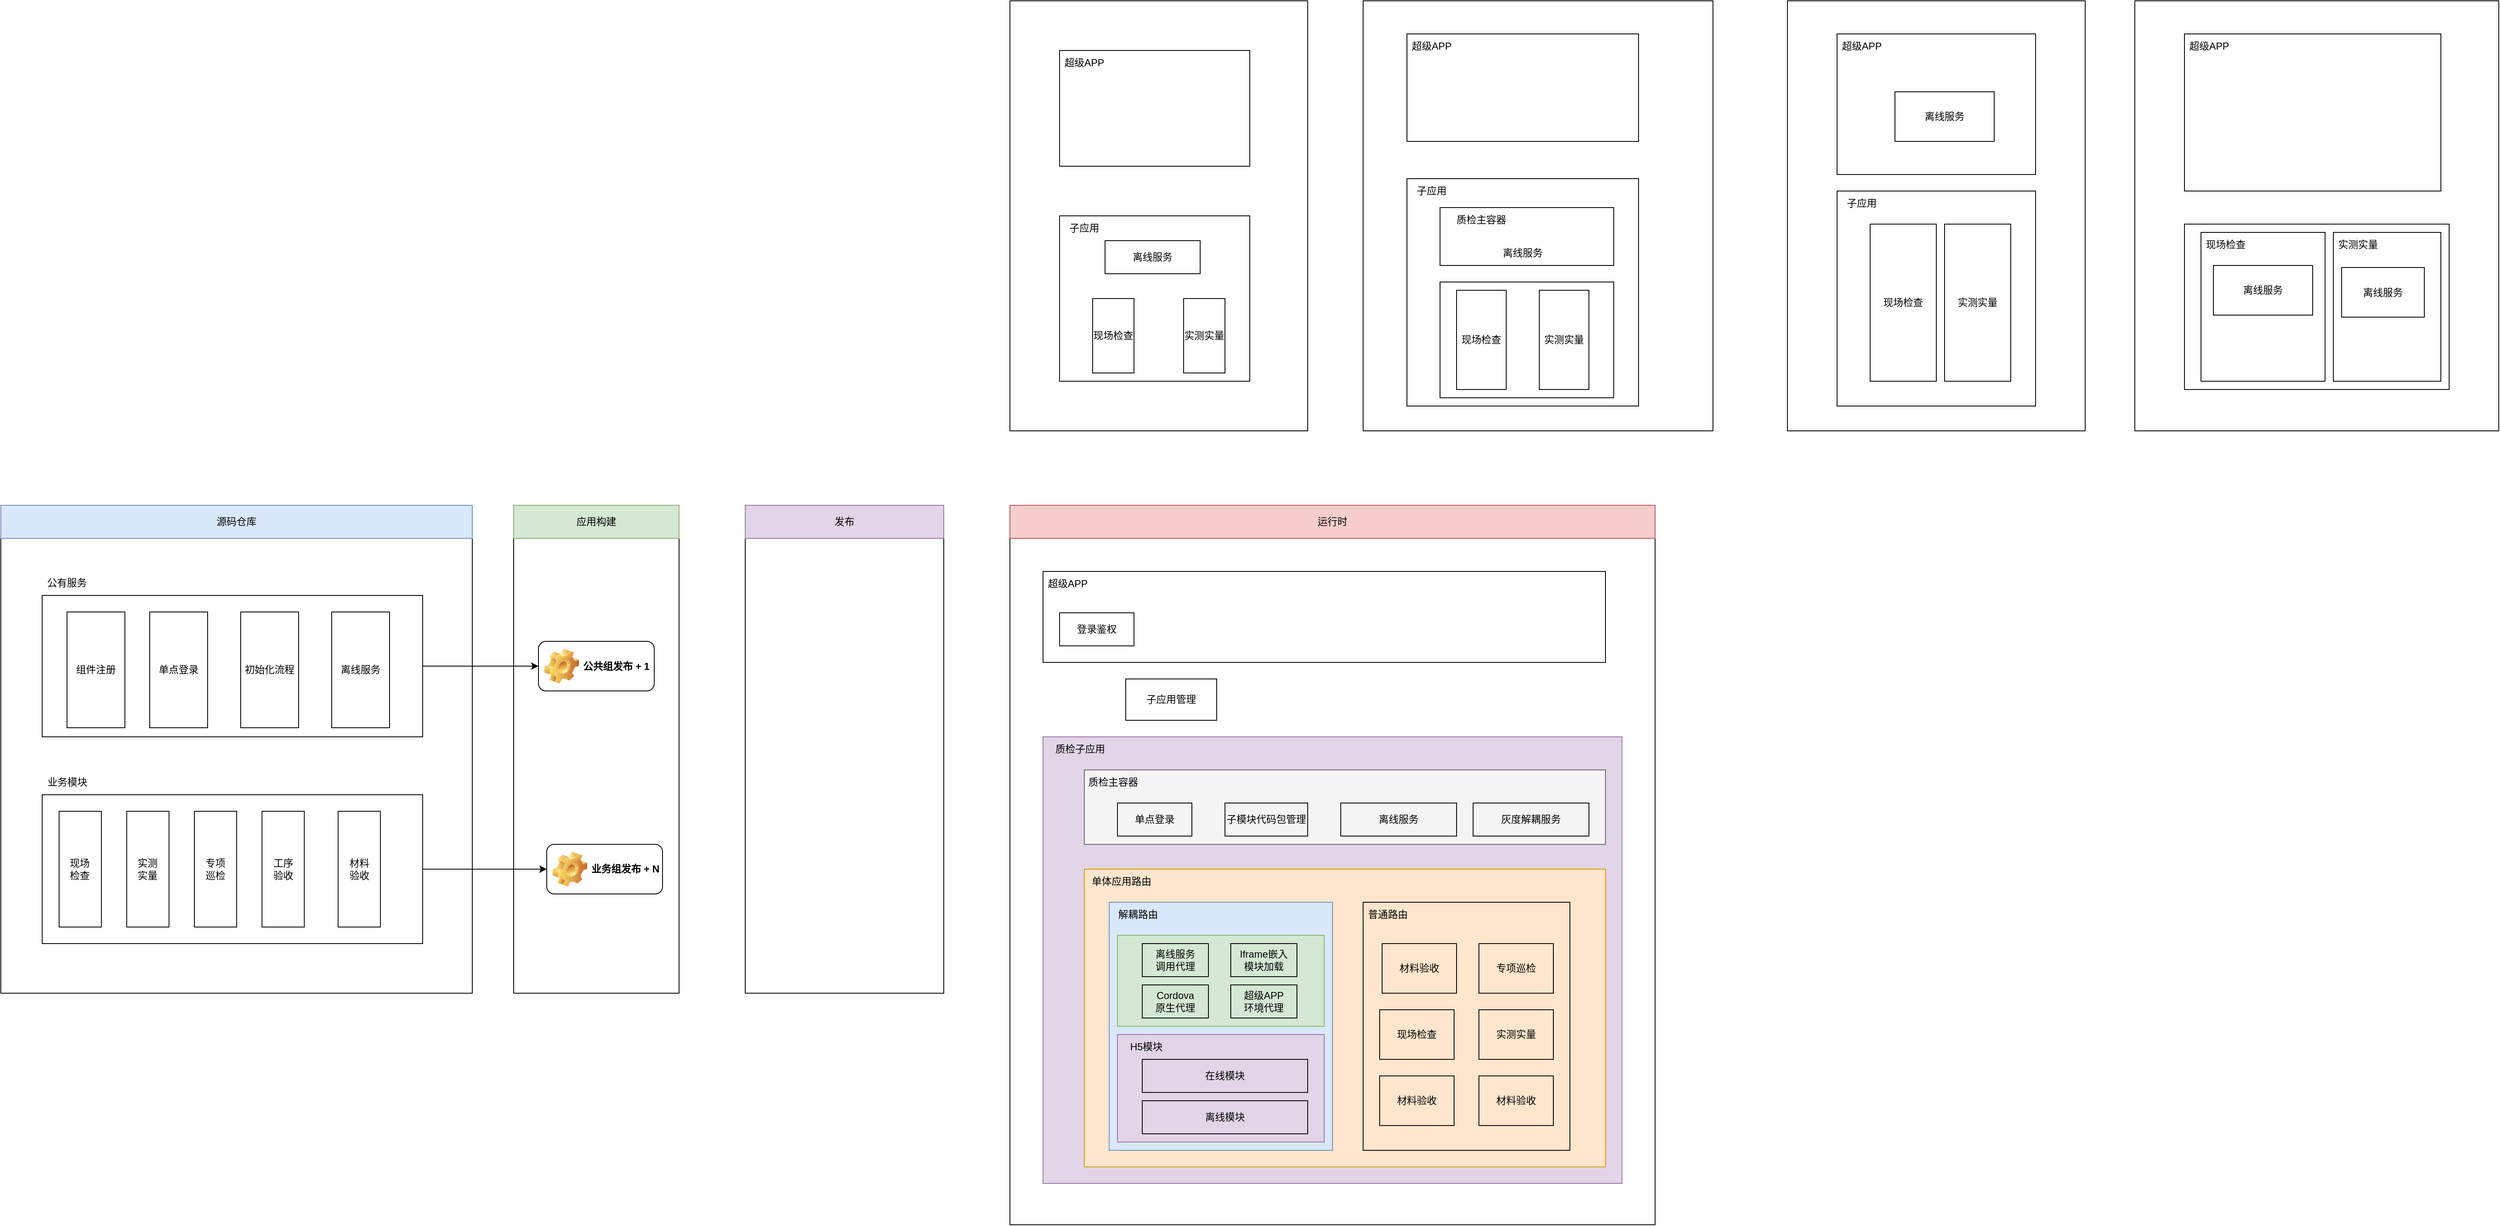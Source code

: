 <mxfile version="20.2.3" type="github">
  <diagram id="XZkbwfD2GeSXZEqlT7_g" name="Page-1">
    <mxGraphModel dx="3907" dy="711" grid="1" gridSize="10" guides="1" tooltips="1" connect="1" arrows="1" fold="1" page="1" pageScale="1" pageWidth="827" pageHeight="1169" math="0" shadow="0">
      <root>
        <mxCell id="0" />
        <mxCell id="1" parent="0" />
        <mxCell id="RrmX887C-J8t59nC6IIO-40" value="" style="rounded=0;whiteSpace=wrap;html=1;fillColor=none;" parent="1" vertex="1">
          <mxGeometry x="-840" y="1250" width="250" height="300" as="geometry" />
        </mxCell>
        <mxCell id="RrmX887C-J8t59nC6IIO-1" value="" style="group" parent="1" vertex="1" connectable="0">
          <mxGeometry x="-960" y="150" width="360" height="520" as="geometry" />
        </mxCell>
        <mxCell id="mWoVSuOA3EwavXobNL_2-21" value="" style="rounded=0;whiteSpace=wrap;html=1;fillColor=none;" parent="RrmX887C-J8t59nC6IIO-1" vertex="1">
          <mxGeometry width="360" height="520" as="geometry" />
        </mxCell>
        <mxCell id="NvlR-UR6F2ubGmIy8rF1-1" value="" style="rounded=0;whiteSpace=wrap;html=1;fillColor=none;" parent="RrmX887C-J8t59nC6IIO-1" vertex="1">
          <mxGeometry x="60" y="60" width="230" height="140" as="geometry" />
        </mxCell>
        <mxCell id="NvlR-UR6F2ubGmIy8rF1-2" value="超级APP" style="text;html=1;strokeColor=none;fillColor=none;align=center;verticalAlign=middle;whiteSpace=wrap;rounded=0;" parent="RrmX887C-J8t59nC6IIO-1" vertex="1">
          <mxGeometry x="60" y="60" width="60" height="30" as="geometry" />
        </mxCell>
        <mxCell id="NvlR-UR6F2ubGmIy8rF1-3" value="" style="rounded=0;whiteSpace=wrap;html=1;fillColor=none;" parent="RrmX887C-J8t59nC6IIO-1" vertex="1">
          <mxGeometry x="60" y="260" width="230" height="200" as="geometry" />
        </mxCell>
        <mxCell id="NvlR-UR6F2ubGmIy8rF1-4" value="离线服务" style="rounded=0;whiteSpace=wrap;html=1;fillColor=none;" parent="RrmX887C-J8t59nC6IIO-1" vertex="1">
          <mxGeometry x="115" y="290" width="115" height="40" as="geometry" />
        </mxCell>
        <mxCell id="NvlR-UR6F2ubGmIy8rF1-5" value="现场检查" style="rounded=0;whiteSpace=wrap;html=1;fillColor=none;" parent="RrmX887C-J8t59nC6IIO-1" vertex="1">
          <mxGeometry x="100" y="360" width="50" height="90" as="geometry" />
        </mxCell>
        <mxCell id="NvlR-UR6F2ubGmIy8rF1-6" value="实测实量" style="rounded=0;whiteSpace=wrap;html=1;fillColor=none;" parent="RrmX887C-J8t59nC6IIO-1" vertex="1">
          <mxGeometry x="210" y="360" width="50" height="90" as="geometry" />
        </mxCell>
        <mxCell id="NvlR-UR6F2ubGmIy8rF1-7" value="子应用" style="text;html=1;strokeColor=none;fillColor=none;align=center;verticalAlign=middle;whiteSpace=wrap;rounded=0;" parent="RrmX887C-J8t59nC6IIO-1" vertex="1">
          <mxGeometry x="60" y="260" width="60" height="30" as="geometry" />
        </mxCell>
        <mxCell id="RrmX887C-J8t59nC6IIO-2" value="" style="group" parent="1" vertex="1" connectable="0">
          <mxGeometry x="-533" y="150" width="423" height="520" as="geometry" />
        </mxCell>
        <mxCell id="mWoVSuOA3EwavXobNL_2-10" value="" style="rounded=0;whiteSpace=wrap;html=1;fillColor=none;" parent="RrmX887C-J8t59nC6IIO-2" vertex="1">
          <mxGeometry width="423" height="520" as="geometry" />
        </mxCell>
        <mxCell id="mWoVSuOA3EwavXobNL_2-11" value="" style="rounded=0;whiteSpace=wrap;html=1;fillColor=none;direction=south;" parent="RrmX887C-J8t59nC6IIO-2" vertex="1">
          <mxGeometry x="53" y="40" width="280" height="130" as="geometry" />
        </mxCell>
        <mxCell id="mWoVSuOA3EwavXobNL_2-12" value="超级APP" style="text;html=1;strokeColor=none;fillColor=none;align=center;verticalAlign=middle;whiteSpace=wrap;rounded=0;" parent="RrmX887C-J8t59nC6IIO-2" vertex="1">
          <mxGeometry x="53" y="40" width="60" height="30" as="geometry" />
        </mxCell>
        <mxCell id="mWoVSuOA3EwavXobNL_2-13" value="" style="rounded=0;whiteSpace=wrap;html=1;fillColor=none;" parent="RrmX887C-J8t59nC6IIO-2" vertex="1">
          <mxGeometry x="53" y="215" width="280" height="275" as="geometry" />
        </mxCell>
        <mxCell id="mWoVSuOA3EwavXobNL_2-14" value="子应用" style="text;html=1;strokeColor=none;fillColor=none;align=center;verticalAlign=middle;whiteSpace=wrap;rounded=0;" parent="RrmX887C-J8t59nC6IIO-2" vertex="1">
          <mxGeometry x="53" y="215" width="60" height="30" as="geometry" />
        </mxCell>
        <mxCell id="mWoVSuOA3EwavXobNL_2-15" value="" style="rounded=0;whiteSpace=wrap;html=1;fillColor=none;" parent="RrmX887C-J8t59nC6IIO-2" vertex="1">
          <mxGeometry x="93" y="250" width="210" height="70" as="geometry" />
        </mxCell>
        <mxCell id="mWoVSuOA3EwavXobNL_2-16" value="质检主容器" style="text;html=1;strokeColor=none;fillColor=none;align=center;verticalAlign=middle;whiteSpace=wrap;rounded=0;" parent="RrmX887C-J8t59nC6IIO-2" vertex="1">
          <mxGeometry x="93" y="250" width="100" height="30" as="geometry" />
        </mxCell>
        <mxCell id="mWoVSuOA3EwavXobNL_2-17" value="离线服务" style="text;html=1;strokeColor=none;fillColor=none;align=center;verticalAlign=middle;whiteSpace=wrap;rounded=0;" parent="RrmX887C-J8t59nC6IIO-2" vertex="1">
          <mxGeometry x="163" y="290" width="60" height="30" as="geometry" />
        </mxCell>
        <mxCell id="mWoVSuOA3EwavXobNL_2-18" value="" style="rounded=0;whiteSpace=wrap;html=1;fillColor=none;" parent="RrmX887C-J8t59nC6IIO-2" vertex="1">
          <mxGeometry x="93" y="340" width="210" height="140" as="geometry" />
        </mxCell>
        <mxCell id="mWoVSuOA3EwavXobNL_2-19" value="现场检查" style="rounded=0;whiteSpace=wrap;html=1;fillColor=none;" parent="RrmX887C-J8t59nC6IIO-2" vertex="1">
          <mxGeometry x="113" y="350" width="60" height="120" as="geometry" />
        </mxCell>
        <mxCell id="mWoVSuOA3EwavXobNL_2-20" value="实测实量" style="rounded=0;whiteSpace=wrap;html=1;fillColor=none;" parent="RrmX887C-J8t59nC6IIO-2" vertex="1">
          <mxGeometry x="213" y="350" width="60" height="120" as="geometry" />
        </mxCell>
        <mxCell id="RrmX887C-J8t59nC6IIO-3" value="" style="group" parent="1" vertex="1" connectable="0">
          <mxGeometry x="-20" y="150" width="360" height="520" as="geometry" />
        </mxCell>
        <mxCell id="mWoVSuOA3EwavXobNL_2-2" value="" style="rounded=0;whiteSpace=wrap;html=1;fillColor=none;" parent="RrmX887C-J8t59nC6IIO-3" vertex="1">
          <mxGeometry width="360" height="520" as="geometry" />
        </mxCell>
        <mxCell id="mWoVSuOA3EwavXobNL_2-3" value="" style="rounded=0;whiteSpace=wrap;html=1;fillColor=none;" parent="RrmX887C-J8t59nC6IIO-3" vertex="1">
          <mxGeometry x="60" y="40" width="240" height="170" as="geometry" />
        </mxCell>
        <mxCell id="mWoVSuOA3EwavXobNL_2-4" value="离线服务" style="rounded=0;whiteSpace=wrap;html=1;fillColor=none;" parent="RrmX887C-J8t59nC6IIO-3" vertex="1">
          <mxGeometry x="130" y="110" width="120" height="60" as="geometry" />
        </mxCell>
        <mxCell id="mWoVSuOA3EwavXobNL_2-5" value="超级APP" style="text;html=1;strokeColor=none;fillColor=none;align=center;verticalAlign=middle;whiteSpace=wrap;rounded=0;" parent="RrmX887C-J8t59nC6IIO-3" vertex="1">
          <mxGeometry x="60" y="40" width="60" height="30" as="geometry" />
        </mxCell>
        <mxCell id="mWoVSuOA3EwavXobNL_2-6" value="" style="rounded=0;whiteSpace=wrap;html=1;fillColor=none;" parent="RrmX887C-J8t59nC6IIO-3" vertex="1">
          <mxGeometry x="60" y="230" width="240" height="260" as="geometry" />
        </mxCell>
        <mxCell id="mWoVSuOA3EwavXobNL_2-7" value="子应用" style="text;html=1;strokeColor=none;fillColor=none;align=center;verticalAlign=middle;whiteSpace=wrap;rounded=0;" parent="RrmX887C-J8t59nC6IIO-3" vertex="1">
          <mxGeometry x="60" y="230" width="60" height="30" as="geometry" />
        </mxCell>
        <mxCell id="mWoVSuOA3EwavXobNL_2-8" value="现场检查" style="rounded=0;whiteSpace=wrap;html=1;fillColor=none;" parent="RrmX887C-J8t59nC6IIO-3" vertex="1">
          <mxGeometry x="100" y="270" width="80" height="190" as="geometry" />
        </mxCell>
        <mxCell id="mWoVSuOA3EwavXobNL_2-9" value="实测实量" style="rounded=0;whiteSpace=wrap;html=1;fillColor=none;" parent="RrmX887C-J8t59nC6IIO-3" vertex="1">
          <mxGeometry x="190" y="270" width="80" height="190" as="geometry" />
        </mxCell>
        <mxCell id="RrmX887C-J8t59nC6IIO-4" value="" style="group" parent="1" vertex="1" connectable="0">
          <mxGeometry x="400" y="150" width="440" height="520" as="geometry" />
        </mxCell>
        <mxCell id="mWoVSuOA3EwavXobNL_2-22" value="" style="rounded=0;whiteSpace=wrap;html=1;fillColor=none;" parent="RrmX887C-J8t59nC6IIO-4" vertex="1">
          <mxGeometry width="440" height="520" as="geometry" />
        </mxCell>
        <mxCell id="mWoVSuOA3EwavXobNL_2-23" value="" style="rounded=0;whiteSpace=wrap;html=1;fillColor=none;" parent="RrmX887C-J8t59nC6IIO-4" vertex="1">
          <mxGeometry x="60" y="40" width="310" height="190" as="geometry" />
        </mxCell>
        <mxCell id="mWoVSuOA3EwavXobNL_2-24" value="超级APP" style="text;html=1;strokeColor=none;fillColor=none;align=center;verticalAlign=middle;whiteSpace=wrap;rounded=0;" parent="RrmX887C-J8t59nC6IIO-4" vertex="1">
          <mxGeometry x="60" y="40" width="60" height="30" as="geometry" />
        </mxCell>
        <mxCell id="mWoVSuOA3EwavXobNL_2-25" value="" style="rounded=0;whiteSpace=wrap;html=1;fillColor=none;" parent="RrmX887C-J8t59nC6IIO-4" vertex="1">
          <mxGeometry x="60" y="270" width="320" height="200" as="geometry" />
        </mxCell>
        <mxCell id="mWoVSuOA3EwavXobNL_2-26" value="" style="rounded=0;whiteSpace=wrap;html=1;fillColor=none;" parent="RrmX887C-J8t59nC6IIO-4" vertex="1">
          <mxGeometry x="80" y="280" width="150" height="180" as="geometry" />
        </mxCell>
        <mxCell id="mWoVSuOA3EwavXobNL_2-27" value="离线服务" style="rounded=0;whiteSpace=wrap;html=1;fillColor=none;" parent="RrmX887C-J8t59nC6IIO-4" vertex="1">
          <mxGeometry x="95" y="320" width="120" height="60" as="geometry" />
        </mxCell>
        <mxCell id="mWoVSuOA3EwavXobNL_2-29" value="" style="rounded=0;whiteSpace=wrap;html=1;fillColor=none;" parent="RrmX887C-J8t59nC6IIO-4" vertex="1">
          <mxGeometry x="240" y="280" width="130" height="180" as="geometry" />
        </mxCell>
        <mxCell id="mWoVSuOA3EwavXobNL_2-30" value="离线服务" style="rounded=0;whiteSpace=wrap;html=1;fillColor=none;" parent="RrmX887C-J8t59nC6IIO-4" vertex="1">
          <mxGeometry x="250" y="322.5" width="100" height="60" as="geometry" />
        </mxCell>
        <mxCell id="NvlR-UR6F2ubGmIy8rF1-9" value="现场检查" style="text;html=1;strokeColor=none;fillColor=none;align=center;verticalAlign=middle;whiteSpace=wrap;rounded=0;" parent="RrmX887C-J8t59nC6IIO-4" vertex="1">
          <mxGeometry x="80" y="280" width="60" height="30" as="geometry" />
        </mxCell>
        <mxCell id="NvlR-UR6F2ubGmIy8rF1-10" value="实测实量" style="text;html=1;strokeColor=none;fillColor=none;align=center;verticalAlign=middle;whiteSpace=wrap;rounded=0;" parent="RrmX887C-J8t59nC6IIO-4" vertex="1">
          <mxGeometry x="240" y="280" width="60" height="30" as="geometry" />
        </mxCell>
        <mxCell id="RrmX887C-J8t59nC6IIO-5" value="" style="rounded=0;whiteSpace=wrap;html=1;fillColor=none;" parent="1" vertex="1">
          <mxGeometry x="-960" y="800" width="780" height="830" as="geometry" />
        </mxCell>
        <mxCell id="RrmX887C-J8t59nC6IIO-6" value="" style="rounded=0;whiteSpace=wrap;html=1;fillColor=none;" parent="1" vertex="1">
          <mxGeometry x="-920" y="840" width="680" height="110" as="geometry" />
        </mxCell>
        <mxCell id="RrmX887C-J8t59nC6IIO-7" value="超级APP" style="text;html=1;strokeColor=none;fillColor=none;align=center;verticalAlign=middle;whiteSpace=wrap;rounded=0;" parent="1" vertex="1">
          <mxGeometry x="-920" y="840" width="60" height="30" as="geometry" />
        </mxCell>
        <mxCell id="RrmX887C-J8t59nC6IIO-8" value="登录鉴权" style="rounded=0;whiteSpace=wrap;html=1;fillColor=none;" parent="1" vertex="1">
          <mxGeometry x="-900" y="890" width="90" height="40" as="geometry" />
        </mxCell>
        <mxCell id="RrmX887C-J8t59nC6IIO-10" value="子应用管理" style="rounded=0;whiteSpace=wrap;html=1;fillColor=none;" parent="1" vertex="1">
          <mxGeometry x="-820" y="970" width="110" height="50" as="geometry" />
        </mxCell>
        <mxCell id="RrmX887C-J8t59nC6IIO-12" value="" style="rounded=0;whiteSpace=wrap;html=1;fillColor=#e1d5e7;strokeColor=#9673a6;" parent="1" vertex="1">
          <mxGeometry x="-920" y="1040" width="700" height="540" as="geometry" />
        </mxCell>
        <mxCell id="RrmX887C-J8t59nC6IIO-13" value="质检子应用" style="text;html=1;strokeColor=none;fillColor=none;align=center;verticalAlign=middle;whiteSpace=wrap;rounded=0;" parent="1" vertex="1">
          <mxGeometry x="-920" y="1040" width="90" height="30" as="geometry" />
        </mxCell>
        <mxCell id="RrmX887C-J8t59nC6IIO-14" value="" style="rounded=0;whiteSpace=wrap;html=1;fillColor=#f5f5f5;fontColor=#333333;strokeColor=#666666;" parent="1" vertex="1">
          <mxGeometry x="-870" y="1080" width="630" height="90" as="geometry" />
        </mxCell>
        <mxCell id="RrmX887C-J8t59nC6IIO-15" value="质检主容器" style="text;html=1;strokeColor=none;fillColor=none;align=center;verticalAlign=middle;whiteSpace=wrap;rounded=0;" parent="1" vertex="1">
          <mxGeometry x="-870" y="1080" width="70" height="30" as="geometry" />
        </mxCell>
        <mxCell id="RrmX887C-J8t59nC6IIO-16" value="单点登录" style="rounded=0;whiteSpace=wrap;html=1;fillColor=none;" parent="1" vertex="1">
          <mxGeometry x="-830" y="1120" width="90" height="40" as="geometry" />
        </mxCell>
        <mxCell id="RrmX887C-J8t59nC6IIO-18" value="子模块代码包管理" style="rounded=0;whiteSpace=wrap;html=1;fillColor=none;" parent="1" vertex="1">
          <mxGeometry x="-700" y="1120" width="100" height="40" as="geometry" />
        </mxCell>
        <mxCell id="RrmX887C-J8t59nC6IIO-19" value="" style="rounded=0;whiteSpace=wrap;html=1;fillColor=#ffe6cc;strokeColor=#d79b00;" parent="1" vertex="1">
          <mxGeometry x="-870" y="1200" width="630" height="360" as="geometry" />
        </mxCell>
        <mxCell id="RrmX887C-J8t59nC6IIO-20" value="单体应用路由" style="text;html=1;strokeColor=none;fillColor=none;align=center;verticalAlign=middle;whiteSpace=wrap;rounded=0;" parent="1" vertex="1">
          <mxGeometry x="-870" y="1200" width="90" height="30" as="geometry" />
        </mxCell>
        <mxCell id="RrmX887C-J8t59nC6IIO-30" value="离线服务" style="rounded=0;whiteSpace=wrap;html=1;fillColor=none;" parent="1" vertex="1">
          <mxGeometry x="-560" y="1120" width="140" height="40" as="geometry" />
        </mxCell>
        <mxCell id="RrmX887C-J8t59nC6IIO-44" value="" style="group" parent="1" vertex="1" connectable="0">
          <mxGeometry x="-533" y="1240" width="250" height="300" as="geometry" />
        </mxCell>
        <mxCell id="RrmX887C-J8t59nC6IIO-41" value="" style="rounded=0;whiteSpace=wrap;html=1;fillColor=none;" parent="RrmX887C-J8t59nC6IIO-44" vertex="1">
          <mxGeometry width="250" height="300" as="geometry" />
        </mxCell>
        <mxCell id="RrmX887C-J8t59nC6IIO-42" value="普通路由" style="text;html=1;strokeColor=none;fillColor=none;align=center;verticalAlign=middle;whiteSpace=wrap;rounded=0;" parent="RrmX887C-J8t59nC6IIO-44" vertex="1">
          <mxGeometry width="60" height="30" as="geometry" />
        </mxCell>
        <mxCell id="RrmX887C-J8t59nC6IIO-43" value="" style="group" parent="RrmX887C-J8t59nC6IIO-44" vertex="1" connectable="0">
          <mxGeometry x="20" y="50" width="210" height="220" as="geometry" />
        </mxCell>
        <mxCell id="RrmX887C-J8t59nC6IIO-21" value="现场检查" style="rounded=0;whiteSpace=wrap;html=1;fillColor=none;" parent="RrmX887C-J8t59nC6IIO-43" vertex="1">
          <mxGeometry y="80" width="90" height="60" as="geometry" />
        </mxCell>
        <mxCell id="RrmX887C-J8t59nC6IIO-22" value="实测实量" style="rounded=0;whiteSpace=wrap;html=1;fillColor=none;" parent="RrmX887C-J8t59nC6IIO-43" vertex="1">
          <mxGeometry x="120" y="80" width="90" height="60" as="geometry" />
        </mxCell>
        <mxCell id="RrmX887C-J8t59nC6IIO-23" value="材料验收" style="rounded=0;whiteSpace=wrap;html=1;fillColor=none;" parent="RrmX887C-J8t59nC6IIO-43" vertex="1">
          <mxGeometry x="3" width="90" height="60" as="geometry" />
        </mxCell>
        <mxCell id="RrmX887C-J8t59nC6IIO-24" value="专项巡检" style="rounded=0;whiteSpace=wrap;html=1;fillColor=none;" parent="RrmX887C-J8t59nC6IIO-43" vertex="1">
          <mxGeometry x="120" width="90" height="60" as="geometry" />
        </mxCell>
        <mxCell id="RrmX887C-J8t59nC6IIO-36" value="材料验收" style="rounded=0;whiteSpace=wrap;html=1;fillColor=none;" parent="RrmX887C-J8t59nC6IIO-43" vertex="1">
          <mxGeometry x="120" y="160" width="90" height="60" as="geometry" />
        </mxCell>
        <mxCell id="RrmX887C-J8t59nC6IIO-37" value="材料验收" style="rounded=0;whiteSpace=wrap;html=1;fillColor=none;" parent="RrmX887C-J8t59nC6IIO-43" vertex="1">
          <mxGeometry y="160" width="90" height="60" as="geometry" />
        </mxCell>
        <mxCell id="RrmX887C-J8t59nC6IIO-46" value="" style="group" parent="1" vertex="1" connectable="0">
          <mxGeometry x="-840" y="1240" width="270" height="300" as="geometry" />
        </mxCell>
        <mxCell id="RrmX887C-J8t59nC6IIO-25" value="" style="rounded=0;whiteSpace=wrap;html=1;fillColor=#dae8fc;strokeColor=#6c8ebf;" parent="RrmX887C-J8t59nC6IIO-46" vertex="1">
          <mxGeometry width="270" height="300" as="geometry" />
        </mxCell>
        <mxCell id="RrmX887C-J8t59nC6IIO-26" value="解耦路由" style="text;html=1;strokeColor=none;fillColor=none;align=center;verticalAlign=middle;whiteSpace=wrap;rounded=0;" parent="RrmX887C-J8t59nC6IIO-46" vertex="1">
          <mxGeometry width="70" height="30" as="geometry" />
        </mxCell>
        <mxCell id="RrmX887C-J8t59nC6IIO-28" value="" style="rounded=0;whiteSpace=wrap;html=1;fillColor=#e1d5e7;strokeColor=#9673a6;" parent="RrmX887C-J8t59nC6IIO-46" vertex="1">
          <mxGeometry x="10" y="160" width="250" height="130" as="geometry" />
        </mxCell>
        <mxCell id="RrmX887C-J8t59nC6IIO-31" value="" style="rounded=0;whiteSpace=wrap;html=1;fillColor=#d5e8d4;strokeColor=#82b366;" parent="RrmX887C-J8t59nC6IIO-46" vertex="1">
          <mxGeometry x="10" y="40" width="250" height="110" as="geometry" />
        </mxCell>
        <mxCell id="RrmX887C-J8t59nC6IIO-32" value="离线服务&lt;br&gt;调用代理" style="rounded=0;whiteSpace=wrap;html=1;fillColor=none;" parent="RrmX887C-J8t59nC6IIO-46" vertex="1">
          <mxGeometry x="40" y="50" width="80" height="40" as="geometry" />
        </mxCell>
        <mxCell id="RrmX887C-J8t59nC6IIO-33" value="Iframe嵌入&lt;br&gt;模块加载" style="rounded=0;whiteSpace=wrap;html=1;fillColor=none;" parent="RrmX887C-J8t59nC6IIO-46" vertex="1">
          <mxGeometry x="147" y="50" width="80" height="40" as="geometry" />
        </mxCell>
        <mxCell id="RrmX887C-J8t59nC6IIO-34" value="H5模块" style="text;html=1;strokeColor=none;fillColor=none;align=center;verticalAlign=middle;whiteSpace=wrap;rounded=0;" parent="RrmX887C-J8t59nC6IIO-46" vertex="1">
          <mxGeometry x="10" y="160" width="70" height="30" as="geometry" />
        </mxCell>
        <mxCell id="RrmX887C-J8t59nC6IIO-38" value="在线模块" style="rounded=0;whiteSpace=wrap;html=1;fillColor=none;" parent="RrmX887C-J8t59nC6IIO-46" vertex="1">
          <mxGeometry x="40" y="190" width="200" height="40" as="geometry" />
        </mxCell>
        <mxCell id="RrmX887C-J8t59nC6IIO-39" value="离线模块" style="rounded=0;whiteSpace=wrap;html=1;fillColor=none;" parent="RrmX887C-J8t59nC6IIO-46" vertex="1">
          <mxGeometry x="40" y="240" width="200" height="40" as="geometry" />
        </mxCell>
        <mxCell id="r3RrhIlQh65b6_FCEuAB-4" value="Cordova&lt;br&gt;原生代理" style="rounded=0;whiteSpace=wrap;html=1;fillColor=none;" parent="RrmX887C-J8t59nC6IIO-46" vertex="1">
          <mxGeometry x="40" y="100" width="80" height="40" as="geometry" />
        </mxCell>
        <mxCell id="r3RrhIlQh65b6_FCEuAB-5" value="超级APP&lt;br&gt;环境代理" style="rounded=0;whiteSpace=wrap;html=1;fillColor=none;" parent="RrmX887C-J8t59nC6IIO-46" vertex="1">
          <mxGeometry x="147" y="100" width="80" height="40" as="geometry" />
        </mxCell>
        <mxCell id="RrmX887C-J8t59nC6IIO-47" value="灰度解耦服务" style="rounded=0;whiteSpace=wrap;html=1;fillColor=none;" parent="1" vertex="1">
          <mxGeometry x="-400" y="1120" width="140" height="40" as="geometry" />
        </mxCell>
        <mxCell id="r3RrhIlQh65b6_FCEuAB-6" value="" style="rounded=0;whiteSpace=wrap;html=1;fillColor=none;" parent="1" vertex="1">
          <mxGeometry x="-2180" y="800" width="570" height="550" as="geometry" />
        </mxCell>
        <mxCell id="r3RrhIlQh65b6_FCEuAB-9" value="运行时" style="text;html=1;strokeColor=#b85450;fillColor=#f8cecc;align=center;verticalAlign=middle;whiteSpace=wrap;rounded=0;" parent="1" vertex="1">
          <mxGeometry x="-960" y="760" width="780" height="40" as="geometry" />
        </mxCell>
        <mxCell id="r3RrhIlQh65b6_FCEuAB-10" value="源码仓库" style="rounded=0;whiteSpace=wrap;html=1;fillColor=#dae8fc;strokeColor=#6c8ebf;" parent="1" vertex="1">
          <mxGeometry x="-2180" y="760" width="570" height="40" as="geometry" />
        </mxCell>
        <mxCell id="r3RrhIlQh65b6_FCEuAB-25" value="" style="rounded=0;whiteSpace=wrap;html=1;fillColor=none;" parent="1" vertex="1">
          <mxGeometry x="-1560" y="800" width="200" height="550" as="geometry" />
        </mxCell>
        <mxCell id="r3RrhIlQh65b6_FCEuAB-26" value="应用构建" style="rounded=0;whiteSpace=wrap;html=1;fillColor=#d5e8d4;strokeColor=#82b366;" parent="1" vertex="1">
          <mxGeometry x="-1560" y="760" width="200" height="40" as="geometry" />
        </mxCell>
        <mxCell id="r3RrhIlQh65b6_FCEuAB-28" value="业务组发布 + N" style="label;whiteSpace=wrap;html=1;image=img/clipart/Gear_128x128.png;fillColor=none;" parent="1" vertex="1">
          <mxGeometry x="-1520" y="1170" width="140" height="60" as="geometry" />
        </mxCell>
        <mxCell id="r3RrhIlQh65b6_FCEuAB-29" value="公共组发布 + 1" style="label;whiteSpace=wrap;html=1;image=img/clipart/Gear_128x128.png;fillColor=none;" parent="1" vertex="1">
          <mxGeometry x="-1530" y="924.5" width="140" height="60" as="geometry" />
        </mxCell>
        <mxCell id="r3RrhIlQh65b6_FCEuAB-30" value="" style="rounded=0;whiteSpace=wrap;html=1;fillColor=none;" parent="1" vertex="1">
          <mxGeometry x="-1280" y="800" width="240" height="550" as="geometry" />
        </mxCell>
        <mxCell id="r3RrhIlQh65b6_FCEuAB-31" value="发布" style="rounded=0;whiteSpace=wrap;html=1;fillColor=#e1d5e7;strokeColor=#9673a6;" parent="1" vertex="1">
          <mxGeometry x="-1280" y="760" width="240" height="40" as="geometry" />
        </mxCell>
        <mxCell id="eMpUz8TBmtuyzFmRIjjK-1" value="" style="group" vertex="1" connectable="0" parent="1">
          <mxGeometry x="-2130" y="839" width="460" height="201" as="geometry" />
        </mxCell>
        <mxCell id="r3RrhIlQh65b6_FCEuAB-19" value="" style="rounded=0;whiteSpace=wrap;html=1;fillColor=none;" parent="eMpUz8TBmtuyzFmRIjjK-1" vertex="1">
          <mxGeometry y="30" width="460" height="171" as="geometry" />
        </mxCell>
        <mxCell id="r3RrhIlQh65b6_FCEuAB-20" value="公有服务" style="text;html=1;strokeColor=none;fillColor=none;align=center;verticalAlign=middle;whiteSpace=wrap;rounded=0;" parent="eMpUz8TBmtuyzFmRIjjK-1" vertex="1">
          <mxGeometry width="60" height="30" as="geometry" />
        </mxCell>
        <mxCell id="r3RrhIlQh65b6_FCEuAB-21" value="单点登录" style="rounded=0;whiteSpace=wrap;html=1;fillColor=none;" parent="eMpUz8TBmtuyzFmRIjjK-1" vertex="1">
          <mxGeometry x="130" y="50" width="70" height="140" as="geometry" />
        </mxCell>
        <mxCell id="r3RrhIlQh65b6_FCEuAB-22" value="组件注册" style="rounded=0;whiteSpace=wrap;html=1;fillColor=none;" parent="eMpUz8TBmtuyzFmRIjjK-1" vertex="1">
          <mxGeometry x="30" y="50" width="70" height="140" as="geometry" />
        </mxCell>
        <mxCell id="r3RrhIlQh65b6_FCEuAB-23" value="初始化流程" style="rounded=0;whiteSpace=wrap;html=1;fillColor=none;" parent="eMpUz8TBmtuyzFmRIjjK-1" vertex="1">
          <mxGeometry x="240" y="50" width="70" height="140" as="geometry" />
        </mxCell>
        <mxCell id="r3RrhIlQh65b6_FCEuAB-24" value="离线服务" style="rounded=0;whiteSpace=wrap;html=1;fillColor=none;" parent="eMpUz8TBmtuyzFmRIjjK-1" vertex="1">
          <mxGeometry x="350" y="50" width="70" height="140" as="geometry" />
        </mxCell>
        <mxCell id="eMpUz8TBmtuyzFmRIjjK-2" value="" style="group" vertex="1" connectable="0" parent="1">
          <mxGeometry x="-2130" y="1080" width="460" height="210" as="geometry" />
        </mxCell>
        <mxCell id="r3RrhIlQh65b6_FCEuAB-12" value="" style="rounded=0;whiteSpace=wrap;html=1;fillColor=none;" parent="eMpUz8TBmtuyzFmRIjjK-2" vertex="1">
          <mxGeometry y="30" width="460.0" height="180" as="geometry" />
        </mxCell>
        <mxCell id="r3RrhIlQh65b6_FCEuAB-13" value="现场&lt;br&gt;检查" style="rounded=0;whiteSpace=wrap;html=1;fillColor=none;" parent="eMpUz8TBmtuyzFmRIjjK-2" vertex="1">
          <mxGeometry x="20.444" y="50" width="51.111" height="140" as="geometry" />
        </mxCell>
        <mxCell id="r3RrhIlQh65b6_FCEuAB-14" value="实测&lt;br&gt;实量" style="rounded=0;whiteSpace=wrap;html=1;fillColor=none;" parent="eMpUz8TBmtuyzFmRIjjK-2" vertex="1">
          <mxGeometry x="102.222" y="50" width="51.111" height="140" as="geometry" />
        </mxCell>
        <mxCell id="r3RrhIlQh65b6_FCEuAB-15" value="专项&lt;br&gt;巡检" style="rounded=0;whiteSpace=wrap;html=1;fillColor=none;" parent="eMpUz8TBmtuyzFmRIjjK-2" vertex="1">
          <mxGeometry x="184" y="50" width="51.111" height="140" as="geometry" />
        </mxCell>
        <mxCell id="r3RrhIlQh65b6_FCEuAB-16" value="工序&lt;br&gt;验收" style="rounded=0;whiteSpace=wrap;html=1;fillColor=none;" parent="eMpUz8TBmtuyzFmRIjjK-2" vertex="1">
          <mxGeometry x="265.778" y="50" width="51.111" height="140" as="geometry" />
        </mxCell>
        <mxCell id="r3RrhIlQh65b6_FCEuAB-17" value="材料&lt;br&gt;验收" style="rounded=0;whiteSpace=wrap;html=1;fillColor=none;" parent="eMpUz8TBmtuyzFmRIjjK-2" vertex="1">
          <mxGeometry x="357.778" y="50" width="51.111" height="140" as="geometry" />
        </mxCell>
        <mxCell id="r3RrhIlQh65b6_FCEuAB-18" value="业务模块" style="text;html=1;strokeColor=none;fillColor=none;align=center;verticalAlign=middle;whiteSpace=wrap;rounded=0;" parent="eMpUz8TBmtuyzFmRIjjK-2" vertex="1">
          <mxGeometry width="61.333" height="30" as="geometry" />
        </mxCell>
        <mxCell id="eMpUz8TBmtuyzFmRIjjK-3" style="edgeStyle=orthogonalEdgeStyle;rounded=0;orthogonalLoop=1;jettySize=auto;html=1;entryX=0;entryY=0.5;entryDx=0;entryDy=0;" edge="1" parent="1" source="r3RrhIlQh65b6_FCEuAB-12" target="r3RrhIlQh65b6_FCEuAB-28">
          <mxGeometry relative="1" as="geometry" />
        </mxCell>
        <mxCell id="eMpUz8TBmtuyzFmRIjjK-4" style="edgeStyle=orthogonalEdgeStyle;rounded=0;orthogonalLoop=1;jettySize=auto;html=1;entryX=0;entryY=0.5;entryDx=0;entryDy=0;" edge="1" parent="1" source="r3RrhIlQh65b6_FCEuAB-19" target="r3RrhIlQh65b6_FCEuAB-29">
          <mxGeometry relative="1" as="geometry" />
        </mxCell>
      </root>
    </mxGraphModel>
  </diagram>
</mxfile>

